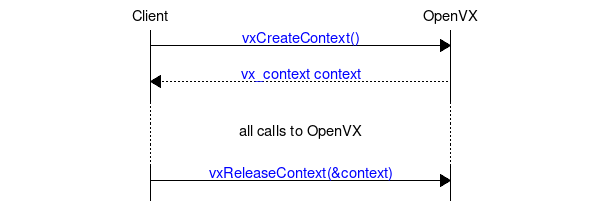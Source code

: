 msc {
    a [label="Client"], b [label="OpenVX"];
    a=>b [label="vxCreateContext()", URL="\ref vxCreateContext"];
    a<<b [label="vx_context context", URL="\ref vx_context"];
    ...;
    ...  [label="all calls to OpenVX"];
    ...;
    a=>b [label="vxReleaseContext(&context)", URL="\ref vxReleaseContext"];
}
